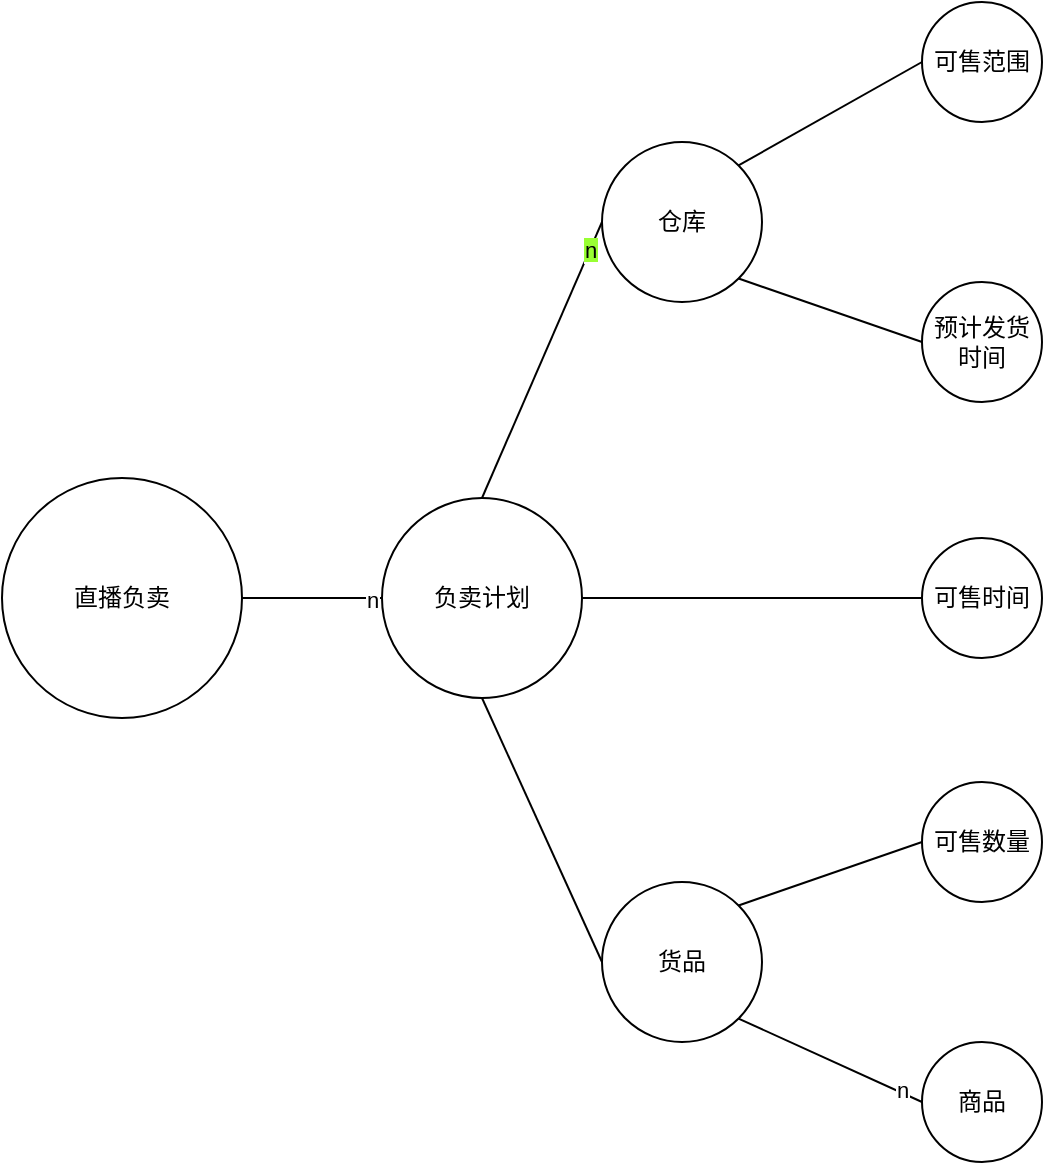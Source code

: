 <mxfile version="16.6.6" type="github">
  <diagram id="oAZSLKbXuAS9L4ZkzxYa" name="Page-1">
    <mxGraphModel dx="1298" dy="753" grid="1" gridSize="10" guides="1" tooltips="1" connect="1" arrows="1" fold="1" page="1" pageScale="1" pageWidth="4681" pageHeight="3300" math="0" shadow="0">
      <root>
        <mxCell id="0" />
        <mxCell id="1" parent="0" />
        <mxCell id="HP0_FKGTzs48gTKR6zXM-9" style="rounded=0;orthogonalLoop=1;jettySize=auto;html=1;exitX=0.5;exitY=0;exitDx=0;exitDy=0;entryX=0;entryY=0.5;entryDx=0;entryDy=0;endArrow=none;endFill=0;" parent="1" source="HP0_FKGTzs48gTKR6zXM-1" target="HP0_FKGTzs48gTKR6zXM-3" edge="1">
          <mxGeometry relative="1" as="geometry" />
        </mxCell>
        <mxCell id="zESeJ55mNcAyAg73Nlw3-1" value="&lt;span style=&quot;background-color: rgb(153 , 255 , 51)&quot;&gt;n&lt;/span&gt;" style="edgeLabel;html=1;align=center;verticalAlign=middle;resizable=0;points=[];" vertex="1" connectable="0" parent="HP0_FKGTzs48gTKR6zXM-9">
          <mxGeometry x="0.798" relative="1" as="geometry">
            <mxPoint as="offset" />
          </mxGeometry>
        </mxCell>
        <mxCell id="HP0_FKGTzs48gTKR6zXM-10" style="edgeStyle=orthogonalEdgeStyle;rounded=0;orthogonalLoop=1;jettySize=auto;html=1;exitX=1;exitY=0.5;exitDx=0;exitDy=0;entryX=0;entryY=0.5;entryDx=0;entryDy=0;endArrow=none;endFill=0;" parent="1" source="HP0_FKGTzs48gTKR6zXM-1" target="HP0_FKGTzs48gTKR6zXM-4" edge="1">
          <mxGeometry relative="1" as="geometry" />
        </mxCell>
        <mxCell id="HP0_FKGTzs48gTKR6zXM-14" style="rounded=0;orthogonalLoop=1;jettySize=auto;html=1;exitX=0.5;exitY=1;exitDx=0;exitDy=0;entryX=0;entryY=0.5;entryDx=0;entryDy=0;endArrow=none;endFill=0;" parent="1" source="HP0_FKGTzs48gTKR6zXM-1" target="HP0_FKGTzs48gTKR6zXM-13" edge="1">
          <mxGeometry relative="1" as="geometry" />
        </mxCell>
        <mxCell id="HP0_FKGTzs48gTKR6zXM-1" value="负卖计划" style="ellipse;whiteSpace=wrap;html=1;aspect=fixed;" parent="1" vertex="1">
          <mxGeometry x="490" y="298" width="100" height="100" as="geometry" />
        </mxCell>
        <mxCell id="HP0_FKGTzs48gTKR6zXM-8" style="edgeStyle=orthogonalEdgeStyle;rounded=0;orthogonalLoop=1;jettySize=auto;html=1;exitX=1;exitY=0.5;exitDx=0;exitDy=0;entryX=0;entryY=0.5;entryDx=0;entryDy=0;endArrow=none;endFill=0;" parent="1" source="HP0_FKGTzs48gTKR6zXM-2" target="HP0_FKGTzs48gTKR6zXM-1" edge="1">
          <mxGeometry relative="1" as="geometry" />
        </mxCell>
        <mxCell id="HP0_FKGTzs48gTKR6zXM-17" value="n" style="edgeLabel;html=1;align=center;verticalAlign=middle;resizable=0;points=[];" parent="HP0_FKGTzs48gTKR6zXM-8" vertex="1" connectable="0">
          <mxGeometry x="0.836" y="-1" relative="1" as="geometry">
            <mxPoint as="offset" />
          </mxGeometry>
        </mxCell>
        <mxCell id="HP0_FKGTzs48gTKR6zXM-2" value="直播负卖" style="ellipse;whiteSpace=wrap;html=1;aspect=fixed;" parent="1" vertex="1">
          <mxGeometry x="300" y="288" width="120" height="120" as="geometry" />
        </mxCell>
        <mxCell id="HP0_FKGTzs48gTKR6zXM-11" style="rounded=0;orthogonalLoop=1;jettySize=auto;html=1;exitX=1;exitY=1;exitDx=0;exitDy=0;entryX=0;entryY=0.5;entryDx=0;entryDy=0;endArrow=none;endFill=0;" parent="1" source="HP0_FKGTzs48gTKR6zXM-3" target="HP0_FKGTzs48gTKR6zXM-6" edge="1">
          <mxGeometry relative="1" as="geometry" />
        </mxCell>
        <mxCell id="HP0_FKGTzs48gTKR6zXM-12" style="rounded=0;orthogonalLoop=1;jettySize=auto;html=1;exitX=1;exitY=0;exitDx=0;exitDy=0;entryX=0;entryY=0.5;entryDx=0;entryDy=0;endArrow=none;endFill=0;" parent="1" source="HP0_FKGTzs48gTKR6zXM-3" target="HP0_FKGTzs48gTKR6zXM-5" edge="1">
          <mxGeometry relative="1" as="geometry" />
        </mxCell>
        <mxCell id="HP0_FKGTzs48gTKR6zXM-3" value="仓库" style="ellipse;whiteSpace=wrap;html=1;aspect=fixed;" parent="1" vertex="1">
          <mxGeometry x="600" y="120" width="80" height="80" as="geometry" />
        </mxCell>
        <mxCell id="HP0_FKGTzs48gTKR6zXM-4" value="可售时间" style="ellipse;whiteSpace=wrap;html=1;aspect=fixed;" parent="1" vertex="1">
          <mxGeometry x="760" y="318" width="60" height="60" as="geometry" />
        </mxCell>
        <mxCell id="HP0_FKGTzs48gTKR6zXM-5" value="可售范围" style="ellipse;whiteSpace=wrap;html=1;aspect=fixed;" parent="1" vertex="1">
          <mxGeometry x="760" y="50" width="60" height="60" as="geometry" />
        </mxCell>
        <mxCell id="HP0_FKGTzs48gTKR6zXM-6" value="预计发货时间" style="ellipse;whiteSpace=wrap;html=1;aspect=fixed;" parent="1" vertex="1">
          <mxGeometry x="760" y="190" width="60" height="60" as="geometry" />
        </mxCell>
        <mxCell id="HP0_FKGTzs48gTKR6zXM-19" style="rounded=0;orthogonalLoop=1;jettySize=auto;html=1;exitX=1;exitY=1;exitDx=0;exitDy=0;entryX=0;entryY=0.5;entryDx=0;entryDy=0;endArrow=none;endFill=0;" parent="1" source="HP0_FKGTzs48gTKR6zXM-13" target="HP0_FKGTzs48gTKR6zXM-18" edge="1">
          <mxGeometry relative="1" as="geometry" />
        </mxCell>
        <mxCell id="HP0_FKGTzs48gTKR6zXM-22" value="n" style="edgeLabel;html=1;align=center;verticalAlign=middle;resizable=0;points=[];" parent="HP0_FKGTzs48gTKR6zXM-19" vertex="1" connectable="0">
          <mxGeometry x="0.767" y="2" relative="1" as="geometry">
            <mxPoint as="offset" />
          </mxGeometry>
        </mxCell>
        <mxCell id="HP0_FKGTzs48gTKR6zXM-13" value="货品" style="ellipse;whiteSpace=wrap;html=1;aspect=fixed;" parent="1" vertex="1">
          <mxGeometry x="600" y="490" width="80" height="80" as="geometry" />
        </mxCell>
        <mxCell id="HP0_FKGTzs48gTKR6zXM-16" style="rounded=0;orthogonalLoop=1;jettySize=auto;html=1;exitX=0;exitY=0.5;exitDx=0;exitDy=0;entryX=1;entryY=0;entryDx=0;entryDy=0;endArrow=none;endFill=0;" parent="1" source="HP0_FKGTzs48gTKR6zXM-15" target="HP0_FKGTzs48gTKR6zXM-13" edge="1">
          <mxGeometry relative="1" as="geometry" />
        </mxCell>
        <mxCell id="HP0_FKGTzs48gTKR6zXM-15" value="可售数量" style="ellipse;whiteSpace=wrap;html=1;aspect=fixed;" parent="1" vertex="1">
          <mxGeometry x="760" y="440" width="60" height="60" as="geometry" />
        </mxCell>
        <mxCell id="HP0_FKGTzs48gTKR6zXM-18" value="商品" style="ellipse;whiteSpace=wrap;html=1;aspect=fixed;" parent="1" vertex="1">
          <mxGeometry x="760" y="570" width="60" height="60" as="geometry" />
        </mxCell>
        <mxCell id="lK_7tOuNu0oVyctWTyKr-1" style="edgeStyle=none;rounded=0;orthogonalLoop=1;jettySize=auto;html=1;exitX=1;exitY=0;exitDx=0;exitDy=0;" parent="1" source="HP0_FKGTzs48gTKR6zXM-1" target="HP0_FKGTzs48gTKR6zXM-1" edge="1">
          <mxGeometry relative="1" as="geometry" />
        </mxCell>
      </root>
    </mxGraphModel>
  </diagram>
</mxfile>
